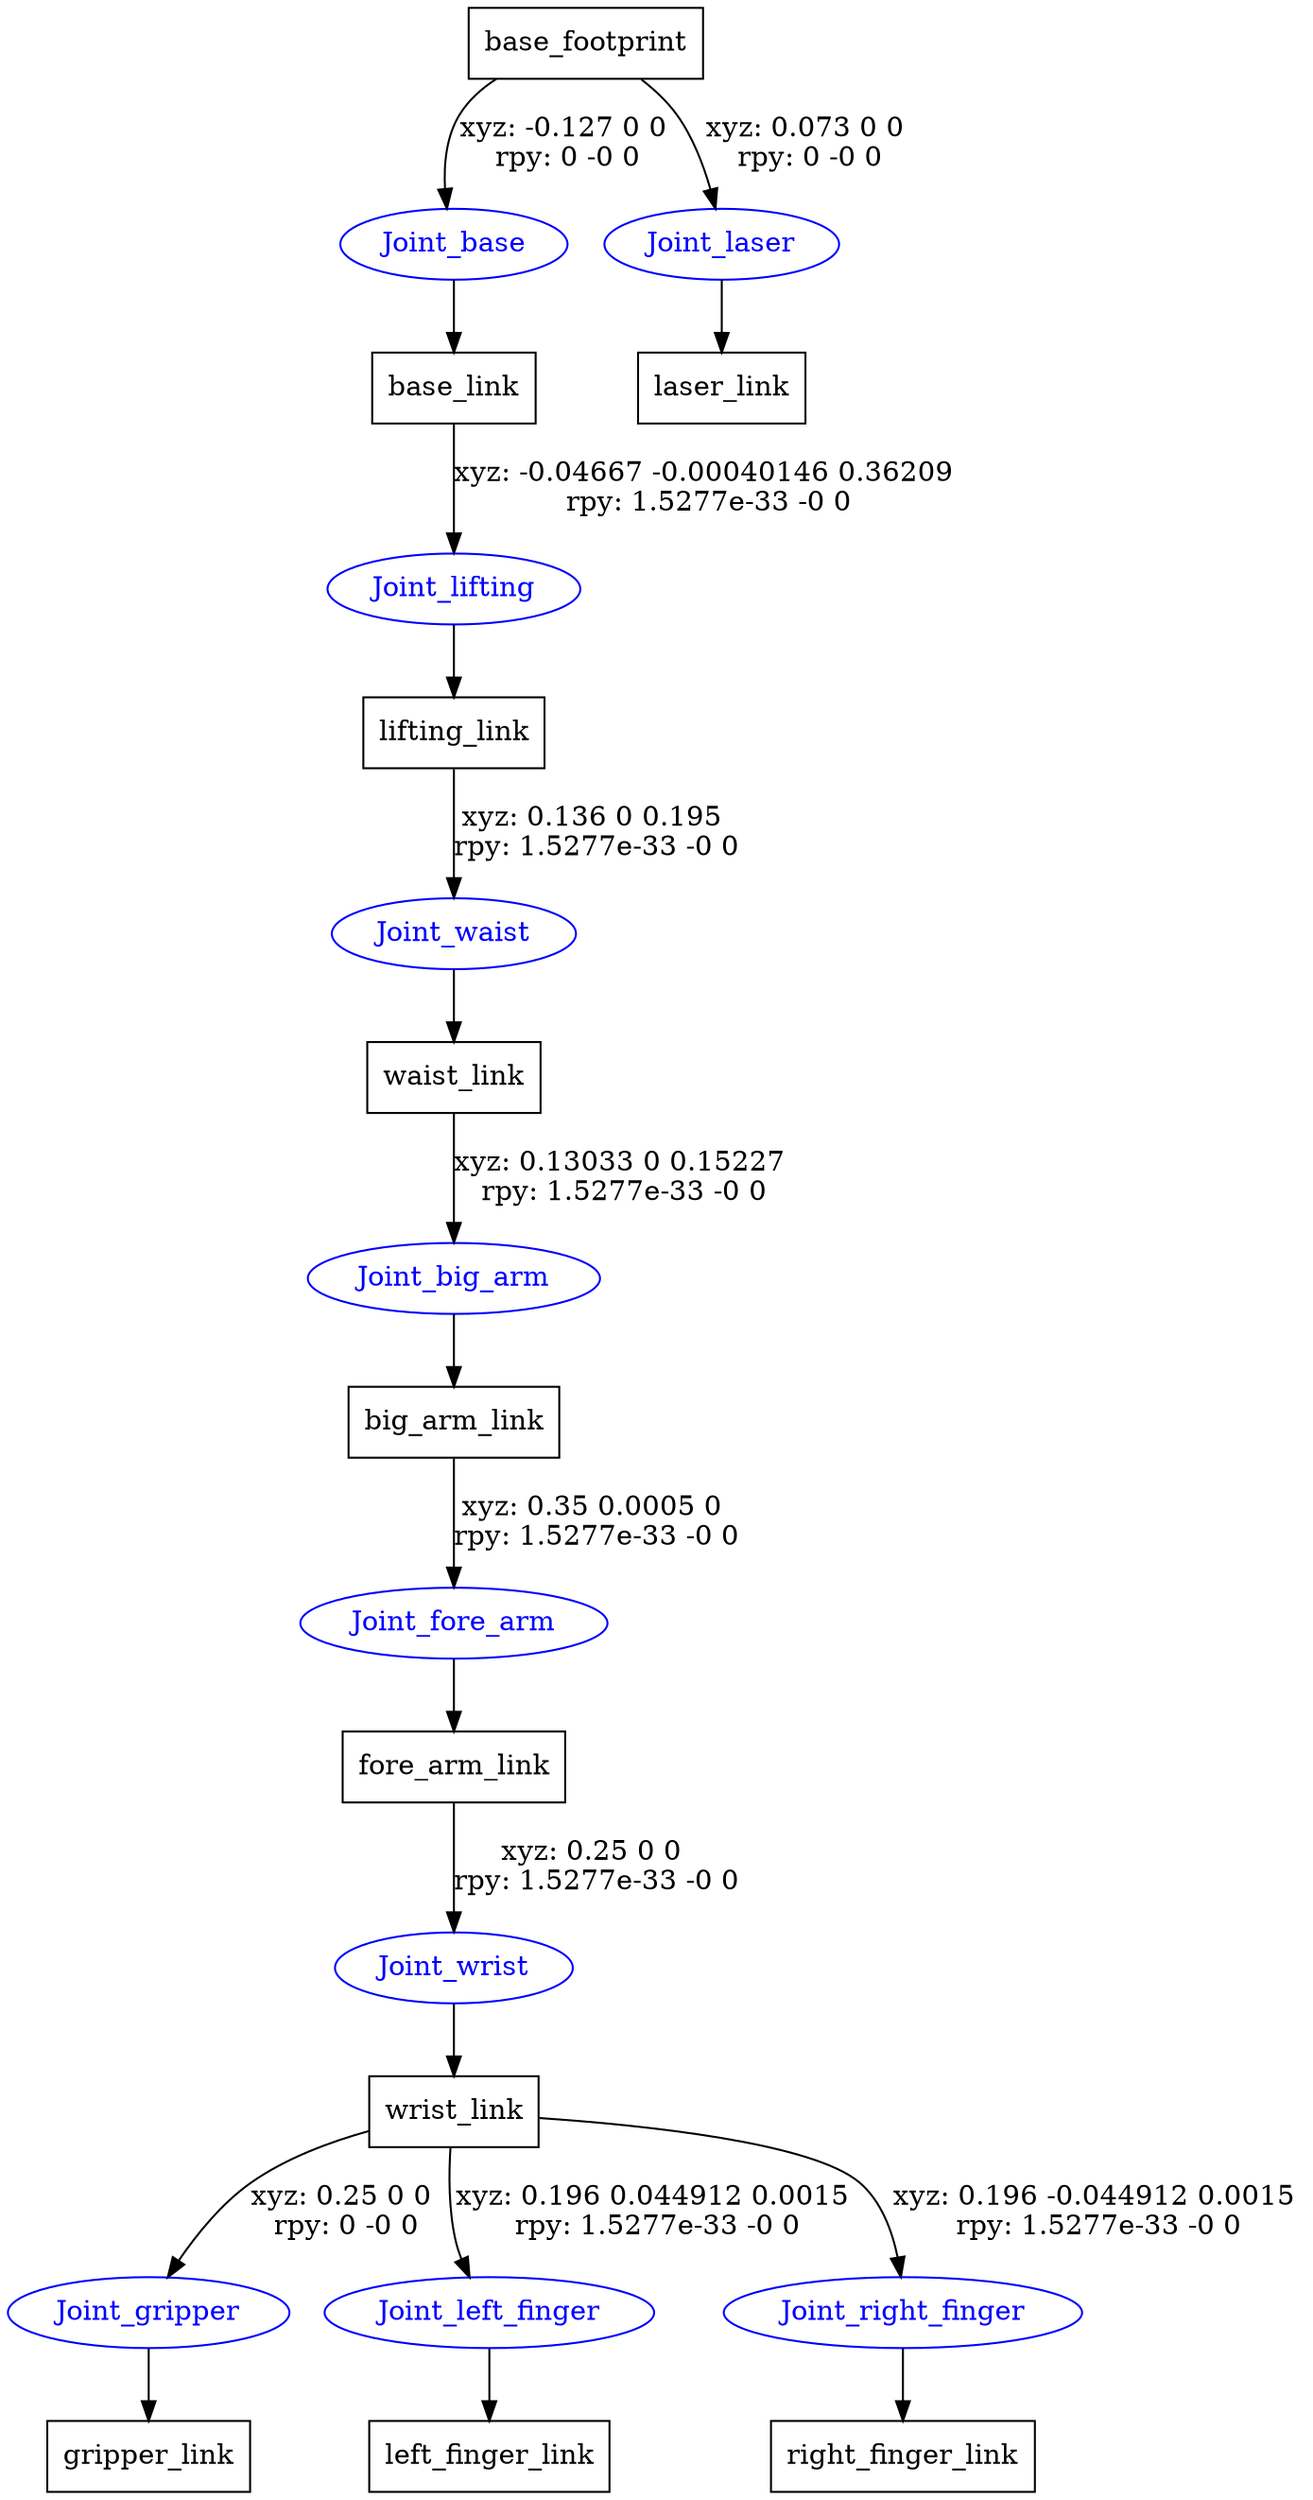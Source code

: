 digraph G {
node [shape=box];
"base_footprint" [label="base_footprint"];
"base_link" [label="base_link"];
"lifting_link" [label="lifting_link"];
"waist_link" [label="waist_link"];
"big_arm_link" [label="big_arm_link"];
"fore_arm_link" [label="fore_arm_link"];
"wrist_link" [label="wrist_link"];
"gripper_link" [label="gripper_link"];
"left_finger_link" [label="left_finger_link"];
"right_finger_link" [label="right_finger_link"];
"laser_link" [label="laser_link"];
node [shape=ellipse, color=blue, fontcolor=blue];
"base_footprint" -> "Joint_base" [label="xyz: -0.127 0 0 \nrpy: 0 -0 0"]
"Joint_base" -> "base_link"
"base_link" -> "Joint_lifting" [label="xyz: -0.04667 -0.00040146 0.36209 \nrpy: 1.5277e-33 -0 0"]
"Joint_lifting" -> "lifting_link"
"lifting_link" -> "Joint_waist" [label="xyz: 0.136 0 0.195 \nrpy: 1.5277e-33 -0 0"]
"Joint_waist" -> "waist_link"
"waist_link" -> "Joint_big_arm" [label="xyz: 0.13033 0 0.15227 \nrpy: 1.5277e-33 -0 0"]
"Joint_big_arm" -> "big_arm_link"
"big_arm_link" -> "Joint_fore_arm" [label="xyz: 0.35 0.0005 0 \nrpy: 1.5277e-33 -0 0"]
"Joint_fore_arm" -> "fore_arm_link"
"fore_arm_link" -> "Joint_wrist" [label="xyz: 0.25 0 0 \nrpy: 1.5277e-33 -0 0"]
"Joint_wrist" -> "wrist_link"
"wrist_link" -> "Joint_gripper" [label="xyz: 0.25 0 0 \nrpy: 0 -0 0"]
"Joint_gripper" -> "gripper_link"
"wrist_link" -> "Joint_left_finger" [label="xyz: 0.196 0.044912 0.0015 \nrpy: 1.5277e-33 -0 0"]
"Joint_left_finger" -> "left_finger_link"
"wrist_link" -> "Joint_right_finger" [label="xyz: 0.196 -0.044912 0.0015 \nrpy: 1.5277e-33 -0 0"]
"Joint_right_finger" -> "right_finger_link"
"base_footprint" -> "Joint_laser" [label="xyz: 0.073 0 0 \nrpy: 0 -0 0"]
"Joint_laser" -> "laser_link"
}
